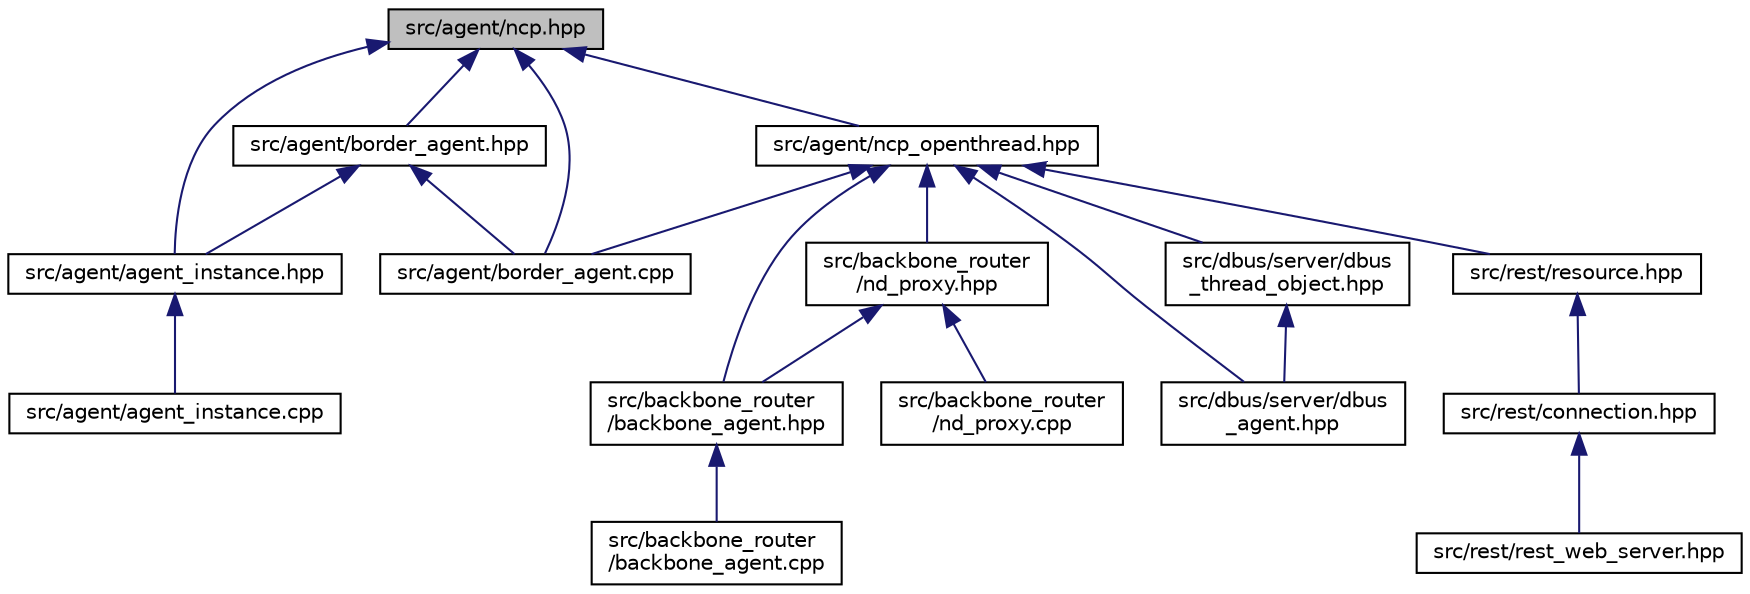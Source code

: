 digraph "src/agent/ncp.hpp"
{
  edge [fontname="Helvetica",fontsize="10",labelfontname="Helvetica",labelfontsize="10"];
  node [fontname="Helvetica",fontsize="10",shape=record];
  Node11 [label="src/agent/ncp.hpp",height=0.2,width=0.4,color="black", fillcolor="grey75", style="filled", fontcolor="black"];
  Node11 -> Node12 [dir="back",color="midnightblue",fontsize="10",style="solid",fontname="Helvetica"];
  Node12 [label="src/agent/agent_instance.hpp",height=0.2,width=0.4,color="black", fillcolor="white", style="filled",URL="$d1/db5/agent__instance_8hpp.html",tooltip="This file includes definition for Thread border router agent instance. "];
  Node12 -> Node13 [dir="back",color="midnightblue",fontsize="10",style="solid",fontname="Helvetica"];
  Node13 [label="src/agent/agent_instance.cpp",height=0.2,width=0.4,color="black", fillcolor="white", style="filled",URL="$da/d27/agent__instance_8cpp.html",tooltip="This file includes implementation for Thread border router agent instance. "];
  Node11 -> Node14 [dir="back",color="midnightblue",fontsize="10",style="solid",fontname="Helvetica"];
  Node14 [label="src/agent/border_agent.cpp",height=0.2,width=0.4,color="black", fillcolor="white", style="filled",URL="$d1/dbe/border__agent_8cpp.html",tooltip="The file implements the Thread border agent. "];
  Node11 -> Node15 [dir="back",color="midnightblue",fontsize="10",style="solid",fontname="Helvetica"];
  Node15 [label="src/agent/border_agent.hpp",height=0.2,width=0.4,color="black", fillcolor="white", style="filled",URL="$de/df0/border__agent_8hpp.html",tooltip="This file includes definition for Thread border agent. "];
  Node15 -> Node12 [dir="back",color="midnightblue",fontsize="10",style="solid",fontname="Helvetica"];
  Node15 -> Node14 [dir="back",color="midnightblue",fontsize="10",style="solid",fontname="Helvetica"];
  Node11 -> Node16 [dir="back",color="midnightblue",fontsize="10",style="solid",fontname="Helvetica"];
  Node16 [label="src/agent/ncp_openthread.hpp",height=0.2,width=0.4,color="black", fillcolor="white", style="filled",URL="$d9/d9a/ncp__openthread_8hpp.html",tooltip="This file includes definitions for NCP service. "];
  Node16 -> Node14 [dir="back",color="midnightblue",fontsize="10",style="solid",fontname="Helvetica"];
  Node16 -> Node17 [dir="back",color="midnightblue",fontsize="10",style="solid",fontname="Helvetica"];
  Node17 [label="src/backbone_router\l/backbone_agent.hpp",height=0.2,width=0.4,color="black", fillcolor="white", style="filled",URL="$d0/df4/backbone__agent_8hpp.html",tooltip="This file includes definition for Thread Backbone agent. "];
  Node17 -> Node18 [dir="back",color="midnightblue",fontsize="10",style="solid",fontname="Helvetica"];
  Node18 [label="src/backbone_router\l/backbone_agent.cpp",height=0.2,width=0.4,color="black", fillcolor="white", style="filled",URL="$de/d7f/backbone__agent_8cpp.html",tooltip="The file implements the Thread Backbone agent. "];
  Node16 -> Node19 [dir="back",color="midnightblue",fontsize="10",style="solid",fontname="Helvetica"];
  Node19 [label="src/backbone_router\l/nd_proxy.hpp",height=0.2,width=0.4,color="black", fillcolor="white", style="filled",URL="$d1/d28/nd__proxy_8hpp.html",tooltip="This file includes definition for ICMPv6 Neighbor Advertisement (ND) proxy management. "];
  Node19 -> Node17 [dir="back",color="midnightblue",fontsize="10",style="solid",fontname="Helvetica"];
  Node19 -> Node20 [dir="back",color="midnightblue",fontsize="10",style="solid",fontname="Helvetica"];
  Node20 [label="src/backbone_router\l/nd_proxy.cpp",height=0.2,width=0.4,color="black", fillcolor="white", style="filled",URL="$d3/d54/nd__proxy_8cpp.html",tooltip="The file implements the ND Proxy management. "];
  Node16 -> Node21 [dir="back",color="midnightblue",fontsize="10",style="solid",fontname="Helvetica"];
  Node21 [label="src/dbus/server/dbus\l_agent.hpp",height=0.2,width=0.4,color="black", fillcolor="white", style="filled",URL="$d8/d71/dbus__agent_8hpp_source.html"];
  Node16 -> Node22 [dir="back",color="midnightblue",fontsize="10",style="solid",fontname="Helvetica"];
  Node22 [label="src/dbus/server/dbus\l_thread_object.hpp",height=0.2,width=0.4,color="black", fillcolor="white", style="filled",URL="$de/d2d/dbus__thread__object_8hpp_source.html"];
  Node22 -> Node21 [dir="back",color="midnightblue",fontsize="10",style="solid",fontname="Helvetica"];
  Node16 -> Node23 [dir="back",color="midnightblue",fontsize="10",style="solid",fontname="Helvetica"];
  Node23 [label="src/rest/resource.hpp",height=0.2,width=0.4,color="black", fillcolor="white", style="filled",URL="$d5/dc7/resource_8hpp.html",tooltip="This file includes Handler definition for RESTful HTTP server. "];
  Node23 -> Node24 [dir="back",color="midnightblue",fontsize="10",style="solid",fontname="Helvetica"];
  Node24 [label="src/rest/connection.hpp",height=0.2,width=0.4,color="black", fillcolor="white", style="filled",URL="$dd/d42/connection_8hpp.html",tooltip="This file includes connection definition for RESTful HTTP server. "];
  Node24 -> Node25 [dir="back",color="midnightblue",fontsize="10",style="solid",fontname="Helvetica"];
  Node25 [label="src/rest/rest_web_server.hpp",height=0.2,width=0.4,color="black", fillcolor="white", style="filled",URL="$d0/d9f/rest__web__server_8hpp.html",tooltip="This file includes definitions for RESTful HTTP server. "];
}
